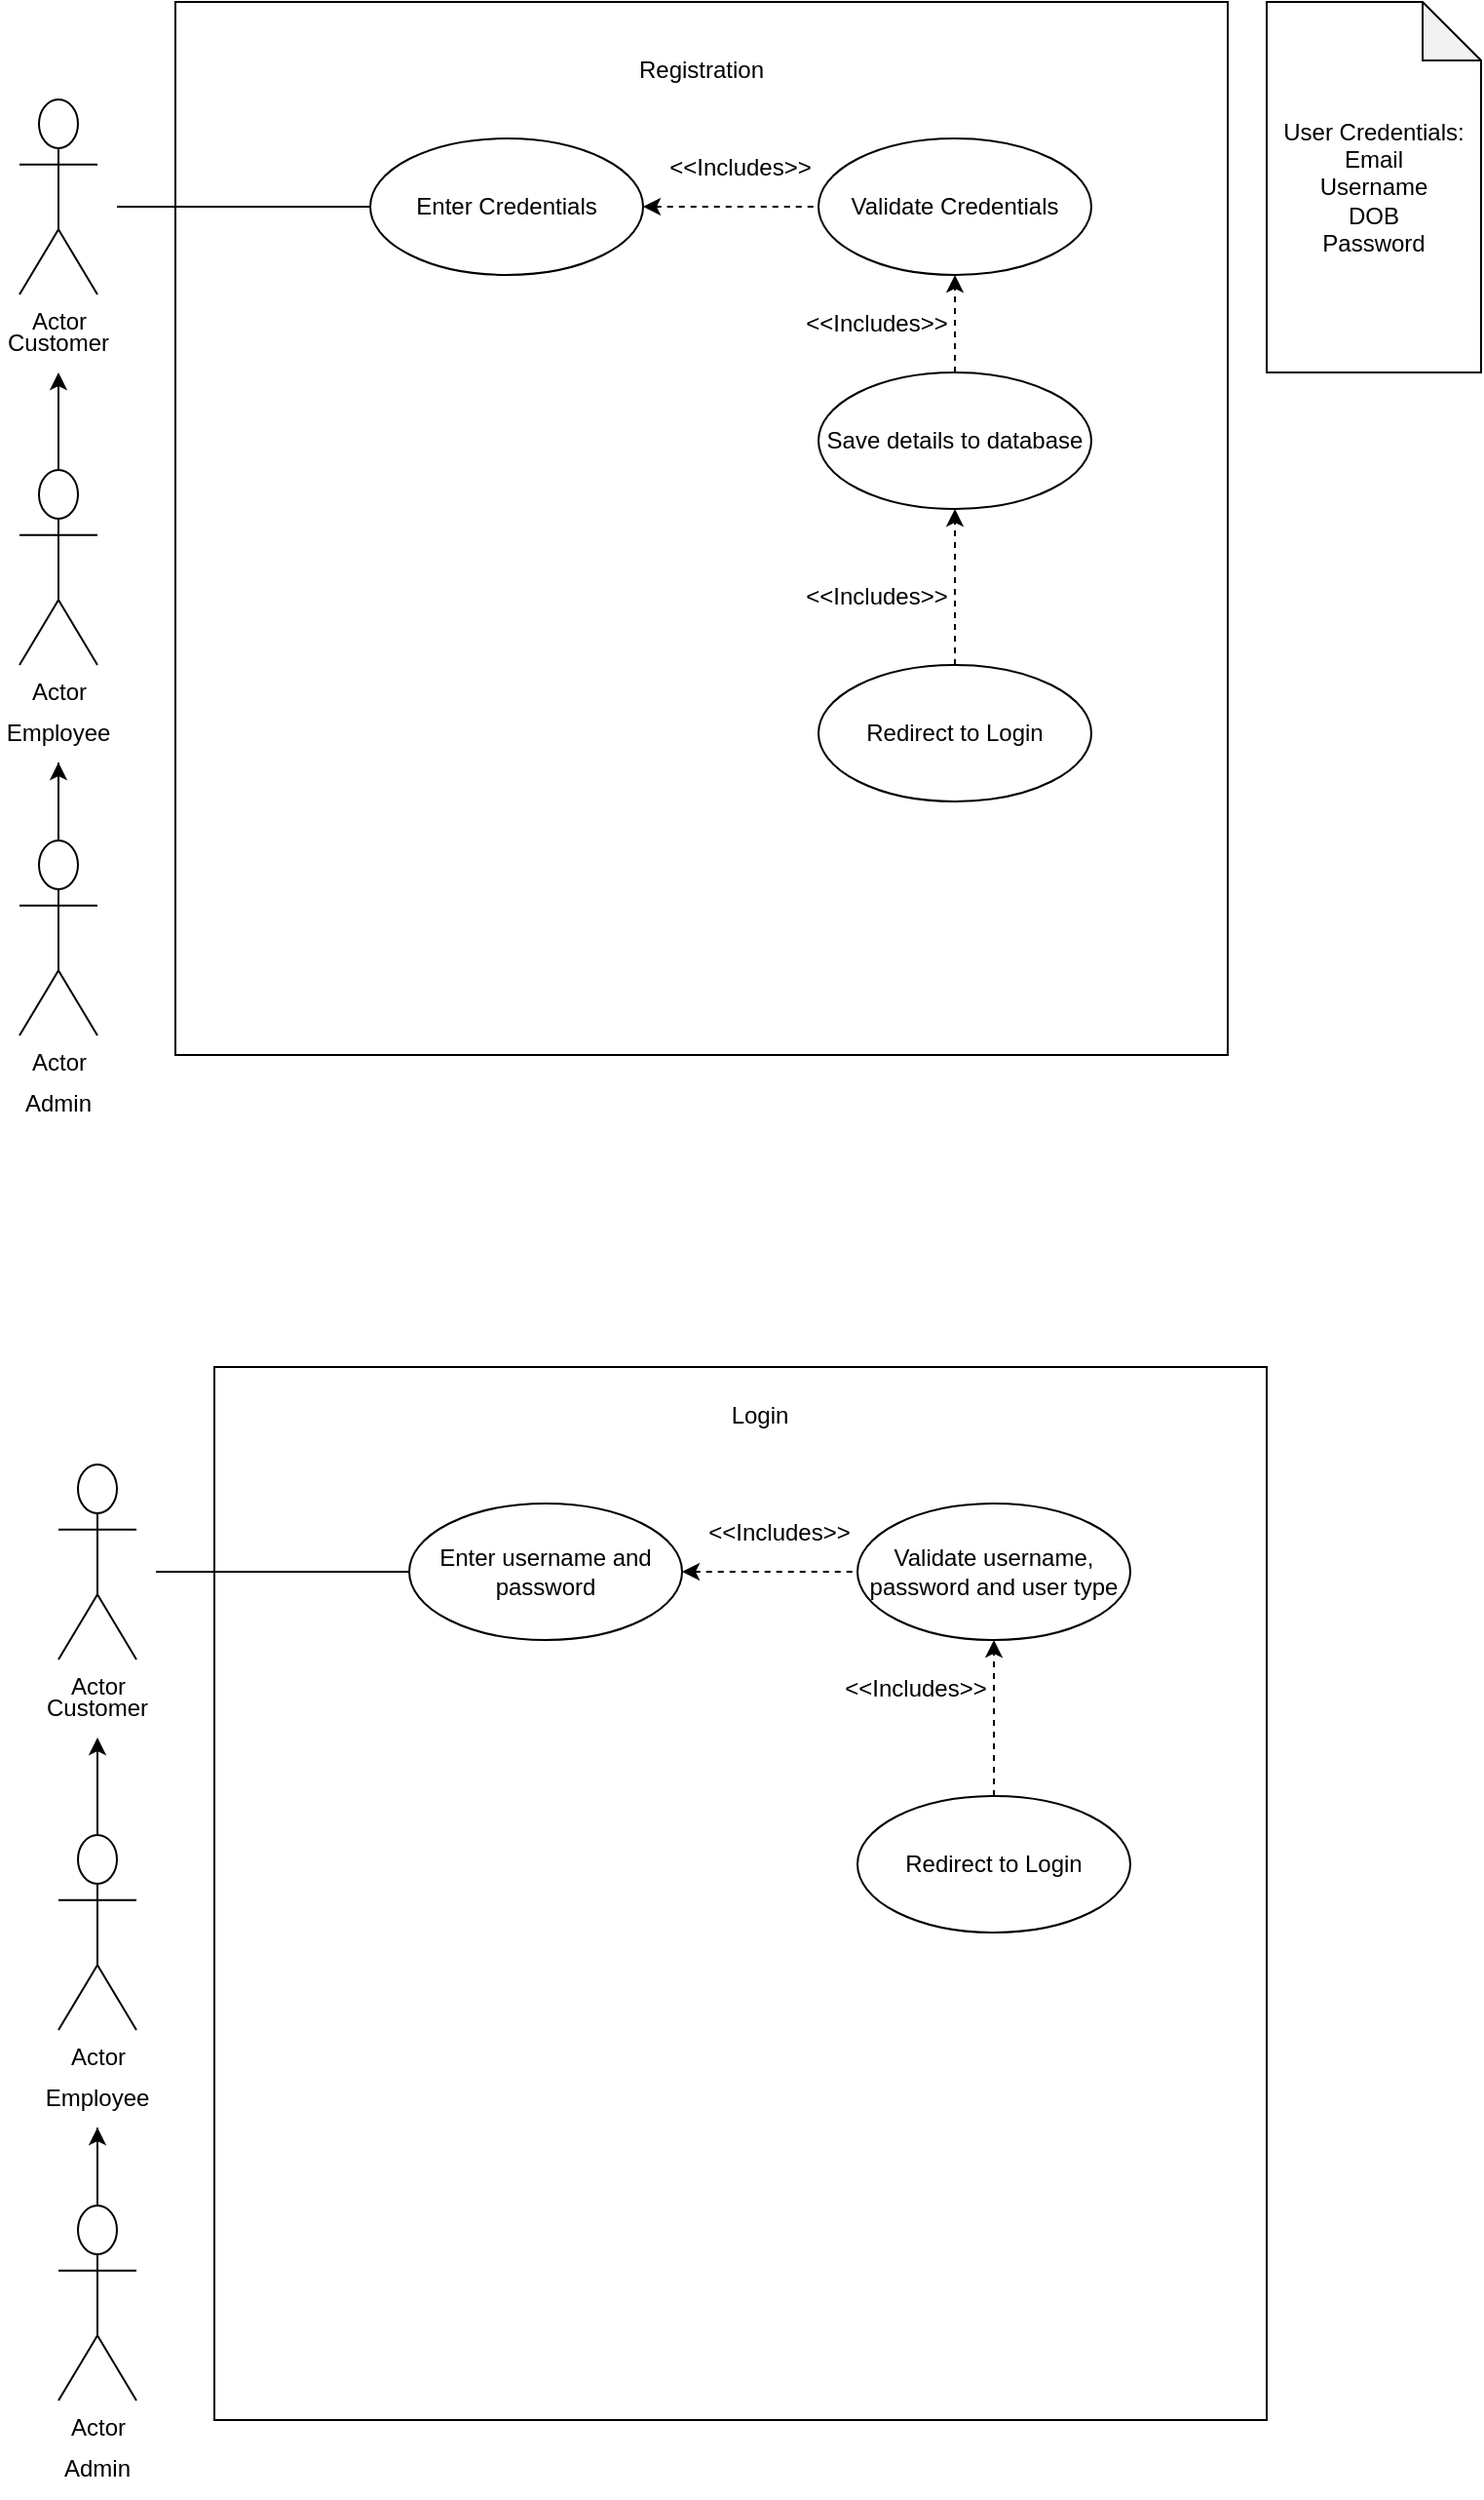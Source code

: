 <mxfile version="26.0.16">
  <diagram name="Page-1" id="CWL9Z82AEGqEEBlL2vq-">
    <mxGraphModel dx="880" dy="529" grid="1" gridSize="10" guides="1" tooltips="1" connect="1" arrows="1" fold="1" page="1" pageScale="1" pageWidth="850" pageHeight="1100" math="0" shadow="0">
      <root>
        <mxCell id="0" />
        <mxCell id="1" parent="0" />
        <mxCell id="NJzwq6byW09R1rVH1Iy5-1" value="Actor" style="shape=umlActor;verticalLabelPosition=bottom;verticalAlign=top;html=1;outlineConnect=0;" vertex="1" parent="1">
          <mxGeometry x="60" y="90" width="40" height="100" as="geometry" />
        </mxCell>
        <mxCell id="NJzwq6byW09R1rVH1Iy5-32" style="edgeStyle=orthogonalEdgeStyle;rounded=0;orthogonalLoop=1;jettySize=auto;html=1;exitX=0.5;exitY=0;exitDx=0;exitDy=0;exitPerimeter=0;entryX=0.5;entryY=1;entryDx=0;entryDy=0;" edge="1" parent="1" source="NJzwq6byW09R1rVH1Iy5-5" target="NJzwq6byW09R1rVH1Iy5-11">
          <mxGeometry relative="1" as="geometry" />
        </mxCell>
        <mxCell id="NJzwq6byW09R1rVH1Iy5-5" value="Actor" style="shape=umlActor;verticalLabelPosition=bottom;verticalAlign=top;html=1;outlineConnect=0;" vertex="1" parent="1">
          <mxGeometry x="60" y="280" width="40" height="100" as="geometry" />
        </mxCell>
        <mxCell id="NJzwq6byW09R1rVH1Iy5-7" value="" style="whiteSpace=wrap;html=1;aspect=fixed;" vertex="1" parent="1">
          <mxGeometry x="140" y="40" width="540" height="540" as="geometry" />
        </mxCell>
        <mxCell id="NJzwq6byW09R1rVH1Iy5-31" style="edgeStyle=orthogonalEdgeStyle;rounded=0;orthogonalLoop=1;jettySize=auto;html=1;exitX=0.5;exitY=0;exitDx=0;exitDy=0;exitPerimeter=0;" edge="1" parent="1" source="NJzwq6byW09R1rVH1Iy5-6" target="NJzwq6byW09R1rVH1Iy5-12">
          <mxGeometry relative="1" as="geometry" />
        </mxCell>
        <mxCell id="NJzwq6byW09R1rVH1Iy5-6" value="Actor" style="shape=umlActor;verticalLabelPosition=bottom;verticalAlign=top;html=1;outlineConnect=0;" vertex="1" parent="1">
          <mxGeometry x="60" y="470" width="40" height="100" as="geometry" />
        </mxCell>
        <mxCell id="NJzwq6byW09R1rVH1Iy5-8" value="Registration" style="text;html=1;align=center;verticalAlign=middle;whiteSpace=wrap;rounded=0;" vertex="1" parent="1">
          <mxGeometry x="380" y="60" width="60" height="30" as="geometry" />
        </mxCell>
        <mxCell id="NJzwq6byW09R1rVH1Iy5-11" value="Customer" style="text;html=1;align=center;verticalAlign=middle;whiteSpace=wrap;rounded=0;" vertex="1" parent="1">
          <mxGeometry x="50" y="200" width="60" height="30" as="geometry" />
        </mxCell>
        <mxCell id="NJzwq6byW09R1rVH1Iy5-33" value="" style="edgeStyle=orthogonalEdgeStyle;rounded=0;orthogonalLoop=1;jettySize=auto;html=1;endArrow=none;startFill=0;" edge="1" parent="1" source="NJzwq6byW09R1rVH1Iy5-12" target="NJzwq6byW09R1rVH1Iy5-6">
          <mxGeometry relative="1" as="geometry" />
        </mxCell>
        <mxCell id="NJzwq6byW09R1rVH1Iy5-12" value="Employee" style="text;html=1;align=center;verticalAlign=middle;whiteSpace=wrap;rounded=0;" vertex="1" parent="1">
          <mxGeometry x="50" y="400" width="60" height="30" as="geometry" />
        </mxCell>
        <mxCell id="NJzwq6byW09R1rVH1Iy5-13" value="Admin" style="text;html=1;align=center;verticalAlign=middle;whiteSpace=wrap;rounded=0;" vertex="1" parent="1">
          <mxGeometry x="50" y="590" width="60" height="30" as="geometry" />
        </mxCell>
        <mxCell id="NJzwq6byW09R1rVH1Iy5-21" style="edgeStyle=orthogonalEdgeStyle;rounded=0;orthogonalLoop=1;jettySize=auto;html=1;exitX=0;exitY=0.5;exitDx=0;exitDy=0;endArrow=none;startFill=0;" edge="1" parent="1" source="NJzwq6byW09R1rVH1Iy5-14">
          <mxGeometry relative="1" as="geometry">
            <mxPoint x="110" y="145" as="targetPoint" />
          </mxGeometry>
        </mxCell>
        <mxCell id="NJzwq6byW09R1rVH1Iy5-22" style="edgeStyle=orthogonalEdgeStyle;rounded=0;orthogonalLoop=1;jettySize=auto;html=1;exitX=1;exitY=0.5;exitDx=0;exitDy=0;entryX=0;entryY=0.5;entryDx=0;entryDy=0;dashed=1;startArrow=classic;startFill=1;endArrow=none;" edge="1" parent="1" source="NJzwq6byW09R1rVH1Iy5-14" target="NJzwq6byW09R1rVH1Iy5-15">
          <mxGeometry relative="1" as="geometry" />
        </mxCell>
        <mxCell id="NJzwq6byW09R1rVH1Iy5-14" value="Enter Credentials" style="ellipse;whiteSpace=wrap;html=1;" vertex="1" parent="1">
          <mxGeometry x="240" y="110" width="140" height="70" as="geometry" />
        </mxCell>
        <mxCell id="NJzwq6byW09R1rVH1Iy5-15" value="Validate Credentials" style="ellipse;whiteSpace=wrap;html=1;" vertex="1" parent="1">
          <mxGeometry x="470" y="110" width="140" height="70" as="geometry" />
        </mxCell>
        <mxCell id="NJzwq6byW09R1rVH1Iy5-23" style="edgeStyle=orthogonalEdgeStyle;rounded=0;orthogonalLoop=1;jettySize=auto;html=1;exitX=0.5;exitY=0;exitDx=0;exitDy=0;entryX=0.5;entryY=1;entryDx=0;entryDy=0;dashed=1;" edge="1" parent="1" source="NJzwq6byW09R1rVH1Iy5-16" target="NJzwq6byW09R1rVH1Iy5-15">
          <mxGeometry relative="1" as="geometry" />
        </mxCell>
        <mxCell id="NJzwq6byW09R1rVH1Iy5-16" value="Save details to database" style="ellipse;whiteSpace=wrap;html=1;" vertex="1" parent="1">
          <mxGeometry x="470" y="230" width="140" height="70" as="geometry" />
        </mxCell>
        <mxCell id="NJzwq6byW09R1rVH1Iy5-24" style="edgeStyle=orthogonalEdgeStyle;rounded=0;orthogonalLoop=1;jettySize=auto;html=1;exitX=0.5;exitY=0;exitDx=0;exitDy=0;entryX=0.5;entryY=1;entryDx=0;entryDy=0;dashed=1;" edge="1" parent="1" source="NJzwq6byW09R1rVH1Iy5-17" target="NJzwq6byW09R1rVH1Iy5-16">
          <mxGeometry relative="1" as="geometry" />
        </mxCell>
        <mxCell id="NJzwq6byW09R1rVH1Iy5-17" value="Redirect to Login" style="ellipse;whiteSpace=wrap;html=1;" vertex="1" parent="1">
          <mxGeometry x="470" y="380" width="140" height="70" as="geometry" />
        </mxCell>
        <mxCell id="NJzwq6byW09R1rVH1Iy5-26" value="&amp;lt;&amp;lt;Includes&amp;gt;&amp;gt;" style="text;html=1;align=center;verticalAlign=middle;whiteSpace=wrap;rounded=0;" vertex="1" parent="1">
          <mxGeometry x="470" y="330" width="60" height="30" as="geometry" />
        </mxCell>
        <mxCell id="NJzwq6byW09R1rVH1Iy5-28" value="&amp;lt;&amp;lt;Includes&amp;gt;&amp;gt;" style="text;html=1;align=center;verticalAlign=middle;whiteSpace=wrap;rounded=0;" vertex="1" parent="1">
          <mxGeometry x="400" y="110" width="60" height="30" as="geometry" />
        </mxCell>
        <mxCell id="NJzwq6byW09R1rVH1Iy5-29" value="&amp;lt;&amp;lt;Includes&amp;gt;&amp;gt;" style="text;html=1;align=center;verticalAlign=middle;whiteSpace=wrap;rounded=0;" vertex="1" parent="1">
          <mxGeometry x="470" y="190" width="60" height="30" as="geometry" />
        </mxCell>
        <mxCell id="NJzwq6byW09R1rVH1Iy5-34" value="User Credentials:&lt;div&gt;Email&lt;/div&gt;&lt;div&gt;Username&lt;/div&gt;&lt;div&gt;DOB&lt;/div&gt;&lt;div&gt;Password&lt;/div&gt;" style="shape=note;whiteSpace=wrap;html=1;backgroundOutline=1;darkOpacity=0.05;" vertex="1" parent="1">
          <mxGeometry x="700" y="40" width="110" height="190" as="geometry" />
        </mxCell>
        <mxCell id="NJzwq6byW09R1rVH1Iy5-35" value="Actor" style="shape=umlActor;verticalLabelPosition=bottom;verticalAlign=top;html=1;outlineConnect=0;" vertex="1" parent="1">
          <mxGeometry x="80" y="790" width="40" height="100" as="geometry" />
        </mxCell>
        <mxCell id="NJzwq6byW09R1rVH1Iy5-36" style="edgeStyle=orthogonalEdgeStyle;rounded=0;orthogonalLoop=1;jettySize=auto;html=1;exitX=0.5;exitY=0;exitDx=0;exitDy=0;exitPerimeter=0;entryX=0.5;entryY=1;entryDx=0;entryDy=0;" edge="1" parent="1" source="NJzwq6byW09R1rVH1Iy5-37" target="NJzwq6byW09R1rVH1Iy5-42">
          <mxGeometry relative="1" as="geometry" />
        </mxCell>
        <mxCell id="NJzwq6byW09R1rVH1Iy5-37" value="Actor" style="shape=umlActor;verticalLabelPosition=bottom;verticalAlign=top;html=1;outlineConnect=0;" vertex="1" parent="1">
          <mxGeometry x="80" y="980" width="40" height="100" as="geometry" />
        </mxCell>
        <mxCell id="NJzwq6byW09R1rVH1Iy5-38" value="" style="whiteSpace=wrap;html=1;aspect=fixed;" vertex="1" parent="1">
          <mxGeometry x="160" y="740" width="540" height="540" as="geometry" />
        </mxCell>
        <mxCell id="NJzwq6byW09R1rVH1Iy5-39" style="edgeStyle=orthogonalEdgeStyle;rounded=0;orthogonalLoop=1;jettySize=auto;html=1;exitX=0.5;exitY=0;exitDx=0;exitDy=0;exitPerimeter=0;" edge="1" parent="1" source="NJzwq6byW09R1rVH1Iy5-40" target="NJzwq6byW09R1rVH1Iy5-44">
          <mxGeometry relative="1" as="geometry" />
        </mxCell>
        <mxCell id="NJzwq6byW09R1rVH1Iy5-40" value="Actor" style="shape=umlActor;verticalLabelPosition=bottom;verticalAlign=top;html=1;outlineConnect=0;" vertex="1" parent="1">
          <mxGeometry x="80" y="1170" width="40" height="100" as="geometry" />
        </mxCell>
        <mxCell id="NJzwq6byW09R1rVH1Iy5-42" value="Customer" style="text;html=1;align=center;verticalAlign=middle;whiteSpace=wrap;rounded=0;" vertex="1" parent="1">
          <mxGeometry x="70" y="900" width="60" height="30" as="geometry" />
        </mxCell>
        <mxCell id="NJzwq6byW09R1rVH1Iy5-43" value="" style="edgeStyle=orthogonalEdgeStyle;rounded=0;orthogonalLoop=1;jettySize=auto;html=1;endArrow=none;startFill=0;" edge="1" parent="1" source="NJzwq6byW09R1rVH1Iy5-44" target="NJzwq6byW09R1rVH1Iy5-40">
          <mxGeometry relative="1" as="geometry" />
        </mxCell>
        <mxCell id="NJzwq6byW09R1rVH1Iy5-44" value="Employee" style="text;html=1;align=center;verticalAlign=middle;whiteSpace=wrap;rounded=0;" vertex="1" parent="1">
          <mxGeometry x="70" y="1100" width="60" height="30" as="geometry" />
        </mxCell>
        <mxCell id="NJzwq6byW09R1rVH1Iy5-45" value="Admin" style="text;html=1;align=center;verticalAlign=middle;whiteSpace=wrap;rounded=0;" vertex="1" parent="1">
          <mxGeometry x="70" y="1290" width="60" height="30" as="geometry" />
        </mxCell>
        <mxCell id="NJzwq6byW09R1rVH1Iy5-46" style="edgeStyle=orthogonalEdgeStyle;rounded=0;orthogonalLoop=1;jettySize=auto;html=1;exitX=0;exitY=0.5;exitDx=0;exitDy=0;endArrow=none;startFill=0;" edge="1" parent="1" source="NJzwq6byW09R1rVH1Iy5-48">
          <mxGeometry relative="1" as="geometry">
            <mxPoint x="130" y="845" as="targetPoint" />
          </mxGeometry>
        </mxCell>
        <mxCell id="NJzwq6byW09R1rVH1Iy5-47" style="edgeStyle=orthogonalEdgeStyle;rounded=0;orthogonalLoop=1;jettySize=auto;html=1;exitX=1;exitY=0.5;exitDx=0;exitDy=0;entryX=0;entryY=0.5;entryDx=0;entryDy=0;dashed=1;startArrow=classic;startFill=1;endArrow=none;" edge="1" parent="1" source="NJzwq6byW09R1rVH1Iy5-48" target="NJzwq6byW09R1rVH1Iy5-49">
          <mxGeometry relative="1" as="geometry" />
        </mxCell>
        <mxCell id="NJzwq6byW09R1rVH1Iy5-48" value="Enter username and password" style="ellipse;whiteSpace=wrap;html=1;" vertex="1" parent="1">
          <mxGeometry x="260" y="810" width="140" height="70" as="geometry" />
        </mxCell>
        <mxCell id="NJzwq6byW09R1rVH1Iy5-49" value="Validate username, password and user type" style="ellipse;whiteSpace=wrap;html=1;" vertex="1" parent="1">
          <mxGeometry x="490" y="810" width="140" height="70" as="geometry" />
        </mxCell>
        <mxCell id="NJzwq6byW09R1rVH1Iy5-52" style="edgeStyle=orthogonalEdgeStyle;rounded=0;orthogonalLoop=1;jettySize=auto;html=1;exitX=0.5;exitY=0;exitDx=0;exitDy=0;entryX=0.5;entryY=1;entryDx=0;entryDy=0;dashed=1;" edge="1" parent="1" source="NJzwq6byW09R1rVH1Iy5-53" target="NJzwq6byW09R1rVH1Iy5-49">
          <mxGeometry relative="1" as="geometry">
            <mxPoint x="560" y="1000" as="targetPoint" />
          </mxGeometry>
        </mxCell>
        <mxCell id="NJzwq6byW09R1rVH1Iy5-53" value="Redirect to Login" style="ellipse;whiteSpace=wrap;html=1;" vertex="1" parent="1">
          <mxGeometry x="490" y="960" width="140" height="70" as="geometry" />
        </mxCell>
        <mxCell id="NJzwq6byW09R1rVH1Iy5-55" value="&amp;lt;&amp;lt;Includes&amp;gt;&amp;gt;" style="text;html=1;align=center;verticalAlign=middle;whiteSpace=wrap;rounded=0;" vertex="1" parent="1">
          <mxGeometry x="420" y="810" width="60" height="30" as="geometry" />
        </mxCell>
        <mxCell id="NJzwq6byW09R1rVH1Iy5-56" value="&amp;lt;&amp;lt;Includes&amp;gt;&amp;gt;" style="text;html=1;align=center;verticalAlign=middle;whiteSpace=wrap;rounded=0;" vertex="1" parent="1">
          <mxGeometry x="490" y="890" width="60" height="30" as="geometry" />
        </mxCell>
        <mxCell id="NJzwq6byW09R1rVH1Iy5-57" value="Login" style="text;html=1;align=center;verticalAlign=middle;whiteSpace=wrap;rounded=0;" vertex="1" parent="1">
          <mxGeometry x="410" y="750" width="60" height="30" as="geometry" />
        </mxCell>
      </root>
    </mxGraphModel>
  </diagram>
</mxfile>
